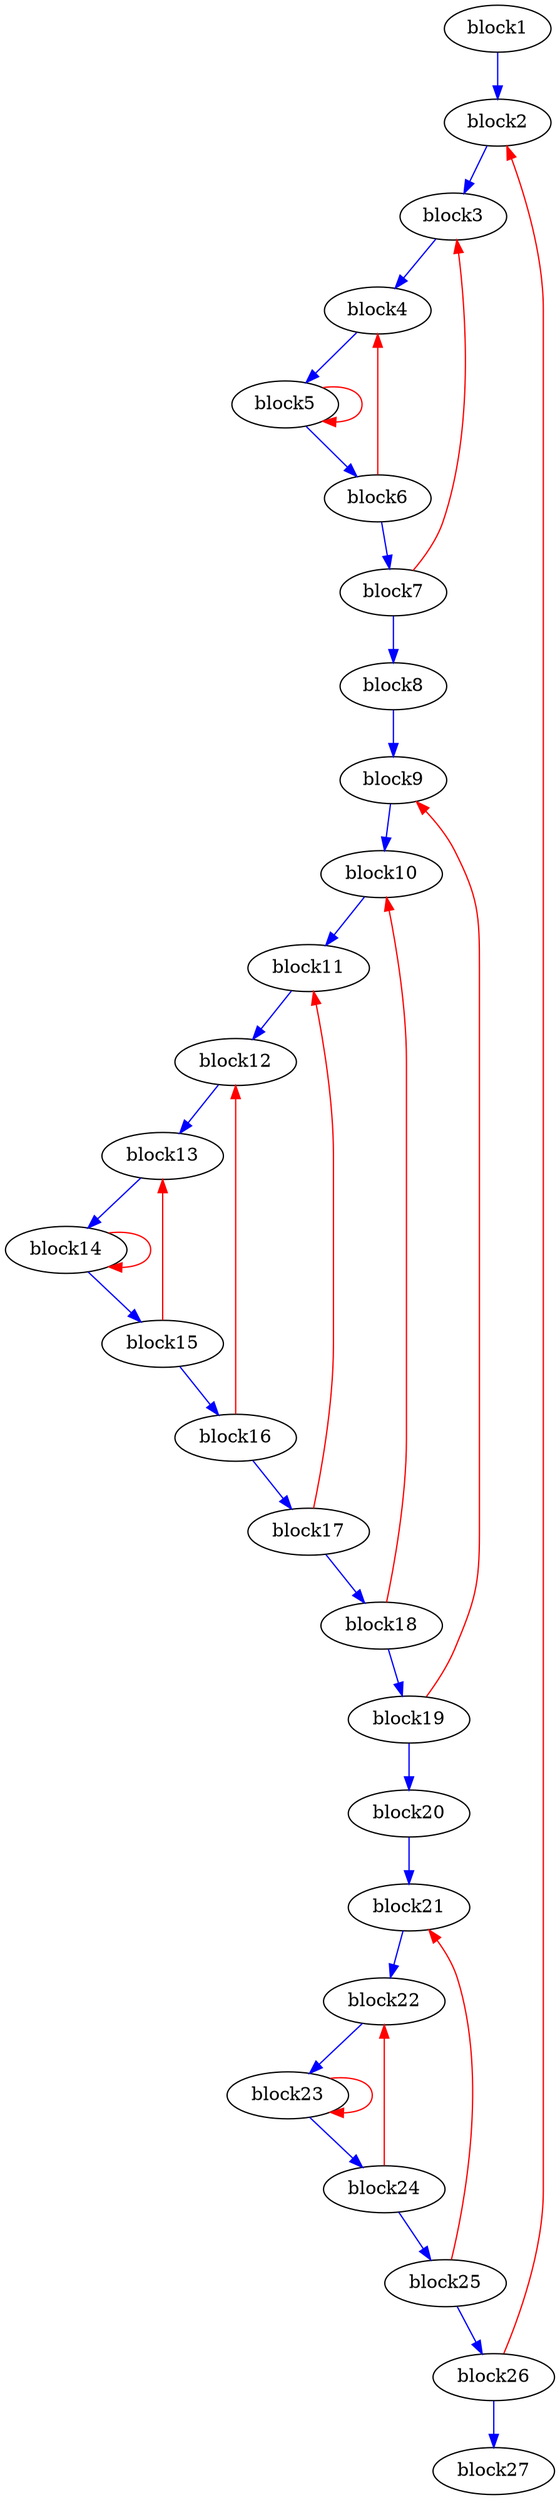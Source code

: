 Digraph G {
	splines=spline;
//DHLS version: 0.1.1" [shape = "none" pos = "20,20!"]
		"block1";
		"block2";
		"block3";
		"block4";
		"block5";
		"block6";
		"block7";
		"block8";
		"block9";
		"block10";
		"block11";
		"block12";
		"block13";
		"block14";
		"block15";
		"block16";
		"block17";
		"block18";
		"block19";
		"block20";
		"block21";
		"block22";
		"block23";
		"block24";
		"block25";
		"block26";
		"block27";
		"block1" -> "block2" [color = "blue", freq = 1];
		"block2" -> "block3" [color = "blue", freq = 5];
		"block3" -> "block4" [color = "blue", freq = 50];
		"block4" -> "block5" [color = "blue", freq = 500];
		"block5" -> "block5" [color = "red", freq = 500];
		"block5" -> "block6" [color = "blue", freq = 500];
		"block6" -> "block4" [color = "red", freq = 450];
		"block6" -> "block7" [color = "blue", freq = 50];
		"block7" -> "block3" [color = "red", freq = 45];
		"block7" -> "block8" [color = "blue", freq = 5];
		"block8" -> "block9" [color = "blue", freq = 5];
		"block9" -> "block10" [color = "blue", freq = 50];
		"block10" -> "block11" [color = "blue", freq = 500];
		"block11" -> "block12" [color = "blue", freq = 5000];
		"block12" -> "block13" [color = "blue", freq = 10000];
		"block13" -> "block14" [color = "blue", freq = 40000];
		"block14" -> "block14" [color = "red", freq = 120000];
		"block14" -> "block15" [color = "blue", freq = 40000];
		"block15" -> "block13" [color = "red", freq = 30000];
		"block15" -> "block16" [color = "blue", freq = 10000];
		"block16" -> "block12" [color = "red", freq = 5000];
		"block16" -> "block17" [color = "blue", freq = 5000];
		"block17" -> "block11" [color = "red", freq = 4500];
		"block17" -> "block18" [color = "blue", freq = 500];
		"block18" -> "block10" [color = "red", freq = 450];
		"block18" -> "block19" [color = "blue", freq = 50];
		"block19" -> "block9" [color = "red", freq = 45];
		"block19" -> "block20" [color = "blue", freq = 5];
		"block20" -> "block21" [color = "blue", freq = 5];
		"block21" -> "block22" [color = "blue", freq = 50];
		"block22" -> "block23" [color = "blue", freq = 500];
		"block23" -> "block23" [color = "red", freq = 500];
		"block23" -> "block24" [color = "blue", freq = 500];
		"block24" -> "block22" [color = "red", freq = 450];
		"block24" -> "block25" [color = "blue", freq = 50];
		"block25" -> "block21" [color = "red", freq = 45];
		"block25" -> "block26" [color = "blue", freq = 5];
		"block26" -> "block2" [color = "red", freq = 4];
		"block26" -> "block27" [color = "blue", freq = 1];
}